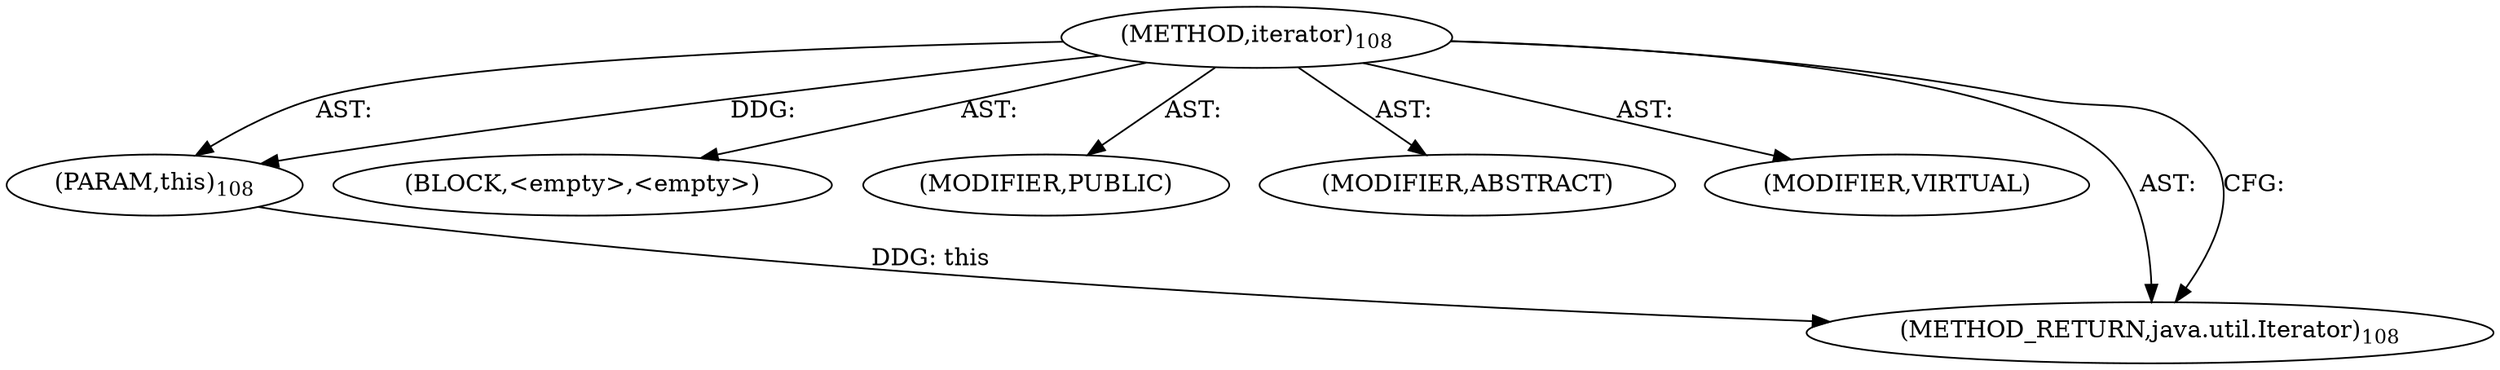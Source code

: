 digraph "iterator" {  
"111669149702" [label = <(METHOD,iterator)<SUB>108</SUB>> ]
"115964117001" [label = <(PARAM,this)<SUB>108</SUB>> ]
"25769803782" [label = <(BLOCK,&lt;empty&gt;,&lt;empty&gt;)> ]
"133143986194" [label = <(MODIFIER,PUBLIC)> ]
"133143986195" [label = <(MODIFIER,ABSTRACT)> ]
"133143986196" [label = <(MODIFIER,VIRTUAL)> ]
"128849018886" [label = <(METHOD_RETURN,java.util.Iterator)<SUB>108</SUB>> ]
  "111669149702" -> "115964117001"  [ label = "AST: "] 
  "111669149702" -> "25769803782"  [ label = "AST: "] 
  "111669149702" -> "133143986194"  [ label = "AST: "] 
  "111669149702" -> "133143986195"  [ label = "AST: "] 
  "111669149702" -> "133143986196"  [ label = "AST: "] 
  "111669149702" -> "128849018886"  [ label = "AST: "] 
  "111669149702" -> "128849018886"  [ label = "CFG: "] 
  "115964117001" -> "128849018886"  [ label = "DDG: this"] 
  "111669149702" -> "115964117001"  [ label = "DDG: "] 
}
